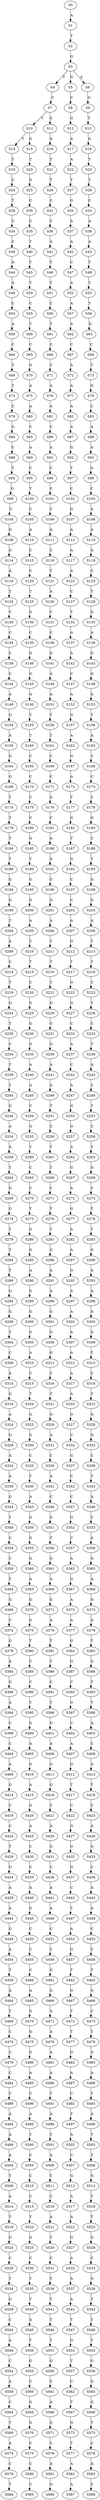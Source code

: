 strict digraph  {
	S0 -> S1 [ label = A ];
	S1 -> S2 [ label = T ];
	S2 -> S3 [ label = G ];
	S3 -> S4 [ label = T ];
	S3 -> S5 [ label = G ];
	S3 -> S6 [ label = A ];
	S4 -> S7 [ label = C ];
	S5 -> S8 [ label = C ];
	S6 -> S9 [ label = G ];
	S7 -> S10 [ label = T ];
	S7 -> S11 [ label = G ];
	S8 -> S12 [ label = G ];
	S9 -> S13 [ label = T ];
	S10 -> S14 [ label = T ];
	S10 -> S15 [ label = G ];
	S11 -> S16 [ label = A ];
	S12 -> S17 [ label = A ];
	S13 -> S18 [ label = G ];
	S14 -> S19 [ label = T ];
	S15 -> S20 [ label = T ];
	S16 -> S21 [ label = T ];
	S17 -> S22 [ label = A ];
	S18 -> S23 [ label = T ];
	S19 -> S24 [ label = C ];
	S20 -> S25 [ label = G ];
	S21 -> S26 [ label = T ];
	S22 -> S27 [ label = T ];
	S23 -> S28 [ label = T ];
	S24 -> S29 [ label = T ];
	S25 -> S30 [ label = C ];
	S26 -> S31 [ label = C ];
	S27 -> S32 [ label = G ];
	S28 -> S33 [ label = C ];
	S29 -> S34 [ label = C ];
	S30 -> S35 [ label = C ];
	S31 -> S36 [ label = C ];
	S32 -> S37 [ label = A ];
	S33 -> S38 [ label = A ];
	S34 -> S39 [ label = C ];
	S35 -> S40 [ label = T ];
	S36 -> S41 [ label = A ];
	S37 -> S42 [ label = A ];
	S38 -> S43 [ label = A ];
	S39 -> S44 [ label = A ];
	S40 -> S45 [ label = T ];
	S41 -> S46 [ label = T ];
	S42 -> S47 [ label = C ];
	S43 -> S48 [ label = T ];
	S44 -> S49 [ label = A ];
	S45 -> S50 [ label = T ];
	S46 -> S51 [ label = T ];
	S47 -> S52 [ label = A ];
	S48 -> S53 [ label = T ];
	S49 -> S54 [ label = C ];
	S50 -> S55 [ label = C ];
	S51 -> S56 [ label = C ];
	S52 -> S57 [ label = A ];
	S53 -> S58 [ label = T ];
	S54 -> S59 [ label = A ];
	S55 -> S60 [ label = T ];
	S56 -> S61 [ label = T ];
	S57 -> S62 [ label = A ];
	S58 -> S63 [ label = G ];
	S59 -> S64 [ label = C ];
	S60 -> S65 [ label = C ];
	S61 -> S66 [ label = C ];
	S62 -> S67 [ label = C ];
	S63 -> S68 [ label = C ];
	S64 -> S69 [ label = T ];
	S65 -> S70 [ label = G ];
	S66 -> S71 [ label = C ];
	S67 -> S72 [ label = A ];
	S68 -> S73 [ label = T ];
	S69 -> S74 [ label = T ];
	S70 -> S75 [ label = A ];
	S71 -> S76 [ label = A ];
	S72 -> S77 [ label = A ];
	S73 -> S78 [ label = G ];
	S74 -> S79 [ label = C ];
	S75 -> S80 [ label = A ];
	S76 -> S81 [ label = A ];
	S77 -> S82 [ label = A ];
	S78 -> S83 [ label = C ];
	S79 -> S84 [ label = G ];
	S80 -> S85 [ label = C ];
	S81 -> S86 [ label = C ];
	S82 -> S87 [ label = A ];
	S83 -> S88 [ label = A ];
	S84 -> S89 [ label = C ];
	S85 -> S90 [ label = A ];
	S86 -> S91 [ label = A ];
	S87 -> S92 [ label = G ];
	S88 -> S93 [ label = A ];
	S89 -> S94 [ label = T ];
	S90 -> S95 [ label = C ];
	S91 -> S96 [ label = C ];
	S92 -> S97 [ label = T ];
	S93 -> S98 [ label = A ];
	S94 -> S99 [ label = G ];
	S95 -> S100 [ label = T ];
	S96 -> S101 [ label = C ];
	S97 -> S102 [ label = C ];
	S98 -> S103 [ label = C ];
	S99 -> S104 [ label = C ];
	S100 -> S105 [ label = C ];
	S101 -> S106 [ label = C ];
	S102 -> S107 [ label = G ];
	S103 -> S108 [ label = A ];
	S104 -> S109 [ label = G ];
	S105 -> S110 [ label = A ];
	S106 -> S111 [ label = A ];
	S107 -> S112 [ label = A ];
	S108 -> S113 [ label = A ];
	S109 -> S114 [ label = G ];
	S110 -> S115 [ label = C ];
	S111 -> S116 [ label = C ];
	S112 -> S117 [ label = A ];
	S113 -> S118 [ label = A ];
	S114 -> S119 [ label = A ];
	S115 -> S120 [ label = C ];
	S116 -> S121 [ label = T ];
	S117 -> S122 [ label = A ];
	S118 -> S123 [ label = C ];
	S119 -> S124 [ label = T ];
	S120 -> S125 [ label = T ];
	S121 -> S126 [ label = A ];
	S122 -> S127 [ label = C ];
	S123 -> S128 [ label = T ];
	S124 -> S129 [ label = C ];
	S125 -> S130 [ label = G ];
	S126 -> S131 [ label = C ];
	S127 -> S132 [ label = T ];
	S128 -> S133 [ label = G ];
	S129 -> S134 [ label = C ];
	S130 -> S135 [ label = C ];
	S131 -> S136 [ label = C ];
	S132 -> S137 [ label = A ];
	S133 -> S138 [ label = A ];
	S134 -> S139 [ label = C ];
	S135 -> S140 [ label = G ];
	S136 -> S141 [ label = G ];
	S137 -> S142 [ label = A ];
	S138 -> S143 [ label = G ];
	S139 -> S144 [ label = C ];
	S140 -> S145 [ label = G ];
	S141 -> S146 [ label = A ];
	S142 -> S147 [ label = C ];
	S143 -> S148 [ label = G ];
	S144 -> S149 [ label = A ];
	S145 -> S150 [ label = G ];
	S146 -> S151 [ label = A ];
	S147 -> S152 [ label = A ];
	S148 -> S153 [ label = G ];
	S149 -> S154 [ label = G ];
	S150 -> S155 [ label = T ];
	S151 -> S156 [ label = T ];
	S152 -> S157 [ label = G ];
	S153 -> S158 [ label = T ];
	S154 -> S159 [ label = A ];
	S155 -> S160 [ label = T ];
	S156 -> S161 [ label = T ];
	S157 -> S162 [ label = A ];
	S158 -> S163 [ label = A ];
	S159 -> S164 [ label = G ];
	S160 -> S165 [ label = C ];
	S161 -> S166 [ label = C ];
	S162 -> S167 [ label = G ];
	S163 -> S168 [ label = C ];
	S164 -> S169 [ label = G ];
	S165 -> S170 [ label = C ];
	S166 -> S171 [ label = C ];
	S167 -> S172 [ label = A ];
	S168 -> S173 [ label = C ];
	S169 -> S174 [ label = T ];
	S170 -> S175 [ label = C ];
	S171 -> S176 [ label = A ];
	S172 -> S177 [ label = T ];
	S173 -> S178 [ label = C ];
	S174 -> S179 [ label = T ];
	S175 -> S180 [ label = C ];
	S176 -> S181 [ label = C ];
	S177 -> S182 [ label = G ];
	S178 -> S183 [ label = G ];
	S179 -> S184 [ label = T ];
	S180 -> S185 [ label = G ];
	S181 -> S186 [ label = A ];
	S182 -> S187 [ label = T ];
	S183 -> S188 [ label = C ];
	S184 -> S189 [ label = T ];
	S185 -> S190 [ label = T ];
	S186 -> S191 [ label = A ];
	S187 -> S192 [ label = G ];
	S188 -> S193 [ label = T ];
	S189 -> S194 [ label = G ];
	S190 -> S195 [ label = G ];
	S191 -> S196 [ label = G ];
	S192 -> S197 [ label = C ];
	S193 -> S198 [ label = G ];
	S194 -> S199 [ label = G ];
	S195 -> S200 [ label = G ];
	S196 -> S201 [ label = G ];
	S197 -> S202 [ label = C ];
	S198 -> S203 [ label = G ];
	S199 -> S204 [ label = T ];
	S200 -> S205 [ label = A ];
	S201 -> S206 [ label = A ];
	S202 -> S207 [ label = A ];
	S203 -> S208 [ label = A ];
	S204 -> S209 [ label = A ];
	S205 -> S210 [ label = T ];
	S206 -> S211 [ label = T ];
	S207 -> S212 [ label = G ];
	S208 -> S213 [ label = T ];
	S209 -> S214 [ label = C ];
	S210 -> S215 [ label = T ];
	S211 -> S216 [ label = T ];
	S212 -> S217 [ label = T ];
	S213 -> S218 [ label = T ];
	S214 -> S219 [ label = T ];
	S215 -> S220 [ label = C ];
	S216 -> S221 [ label = T ];
	S217 -> S222 [ label = G ];
	S218 -> S223 [ label = C ];
	S219 -> S224 [ label = G ];
	S220 -> S225 [ label = G ];
	S221 -> S226 [ label = G ];
	S222 -> S227 [ label = G ];
	S223 -> S228 [ label = T ];
	S224 -> S229 [ label = T ];
	S225 -> S230 [ label = G ];
	S226 -> S231 [ label = G ];
	S227 -> S232 [ label = C ];
	S228 -> S233 [ label = C ];
	S229 -> S234 [ label = C ];
	S230 -> S235 [ label = G ];
	S231 -> S236 [ label = G ];
	S232 -> S237 [ label = A ];
	S233 -> S238 [ label = T ];
	S234 -> S239 [ label = T ];
	S235 -> S240 [ label = A ];
	S236 -> S241 [ label = A ];
	S237 -> S242 [ label = C ];
	S238 -> S243 [ label = A ];
	S239 -> S244 [ label = T ];
	S240 -> S245 [ label = A ];
	S241 -> S246 [ label = A ];
	S242 -> S247 [ label = A ];
	S243 -> S248 [ label = C ];
	S244 -> S249 [ label = G ];
	S245 -> S250 [ label = C ];
	S246 -> S251 [ label = T ];
	S247 -> S252 [ label = G ];
	S248 -> S253 [ label = T ];
	S249 -> S254 [ label = A ];
	S250 -> S255 [ label = G ];
	S251 -> S256 [ label = C ];
	S252 -> S257 [ label = G ];
	S253 -> S258 [ label = C ];
	S254 -> S259 [ label = A ];
	S255 -> S260 [ label = T ];
	S256 -> S261 [ label = T ];
	S257 -> S262 [ label = A ];
	S258 -> S263 [ label = T ];
	S259 -> S264 [ label = T ];
	S260 -> S265 [ label = C ];
	S261 -> S266 [ label = T ];
	S262 -> S267 [ label = G ];
	S263 -> S268 [ label = G ];
	S264 -> S269 [ label = G ];
	S265 -> S270 [ label = C ];
	S266 -> S271 [ label = C ];
	S267 -> S272 [ label = A ];
	S268 -> S273 [ label = C ];
	S269 -> S274 [ label = G ];
	S270 -> S275 [ label = T ];
	S271 -> S276 [ label = T ];
	S272 -> S277 [ label = G ];
	S273 -> S278 [ label = T ];
	S274 -> S279 [ label = T ];
	S275 -> S280 [ label = G ];
	S276 -> S281 [ label = T ];
	S277 -> S282 [ label = A ];
	S278 -> S283 [ label = T ];
	S279 -> S284 [ label = T ];
	S280 -> S285 [ label = G ];
	S281 -> S286 [ label = G ];
	S282 -> S287 [ label = A ];
	S283 -> S288 [ label = G ];
	S284 -> S289 [ label = T ];
	S285 -> S290 [ label = A ];
	S286 -> S291 [ label = A ];
	S287 -> S292 [ label = G ];
	S288 -> S293 [ label = A ];
	S289 -> S294 [ label = G ];
	S290 -> S295 [ label = G ];
	S291 -> S296 [ label = A ];
	S292 -> S297 [ label = A ];
	S293 -> S298 [ label = A ];
	S294 -> S299 [ label = G ];
	S295 -> S300 [ label = G ];
	S296 -> S301 [ label = G ];
	S297 -> S302 [ label = A ];
	S298 -> S303 [ label = A ];
	S299 -> S304 [ label = T ];
	S300 -> S305 [ label = G ];
	S301 -> S306 [ label = G ];
	S302 -> S307 [ label = A ];
	S303 -> S308 [ label = G ];
	S304 -> S309 [ label = C ];
	S305 -> S310 [ label = A ];
	S306 -> S311 [ label = G ];
	S307 -> S312 [ label = A ];
	S308 -> S313 [ label = T ];
	S309 -> S314 [ label = A ];
	S310 -> S315 [ label = C ];
	S311 -> S316 [ label = C ];
	S312 -> S317 [ label = A ];
	S313 -> S318 [ label = C ];
	S314 -> S319 [ label = G ];
	S315 -> S320 [ label = T ];
	S316 -> S321 [ label = T ];
	S317 -> S322 [ label = A ];
	S318 -> S323 [ label = T ];
	S319 -> S324 [ label = A ];
	S320 -> S325 [ label = G ];
	S321 -> S326 [ label = G ];
	S322 -> S327 [ label = G ];
	S323 -> S328 [ label = G ];
	S324 -> S329 [ label = G ];
	S325 -> S330 [ label = G ];
	S326 -> S331 [ label = A ];
	S327 -> S332 [ label = C ];
	S328 -> S333 [ label = G ];
	S329 -> S334 [ label = A ];
	S330 -> S335 [ label = C ];
	S331 -> S336 [ label = C ];
	S332 -> S337 [ label = G ];
	S333 -> S338 [ label = C ];
	S334 -> S339 [ label = A ];
	S335 -> S340 [ label = T ];
	S336 -> S341 [ label = A ];
	S337 -> S342 [ label = C ];
	S338 -> S343 [ label = T ];
	S339 -> S344 [ label = G ];
	S340 -> S345 [ label = A ];
	S341 -> S346 [ label = C ];
	S342 -> S347 [ label = C ];
	S343 -> S348 [ label = A ];
	S344 -> S349 [ label = T ];
	S345 -> S350 [ label = G ];
	S346 -> S351 [ label = G ];
	S347 -> S352 [ label = G ];
	S348 -> S353 [ label = C ];
	S349 -> S354 [ label = C ];
	S350 -> S355 [ label = G ];
	S351 -> S356 [ label = T ];
	S352 -> S357 [ label = C ];
	S353 -> S358 [ label = A ];
	S354 -> S359 [ label = C ];
	S355 -> S360 [ label = G ];
	S356 -> S361 [ label = G ];
	S357 -> S362 [ label = A ];
	S358 -> S363 [ label = G ];
	S359 -> S364 [ label = T ];
	S360 -> S365 [ label = A ];
	S361 -> S366 [ label = A ];
	S362 -> S367 [ label = G ];
	S363 -> S368 [ label = A ];
	S364 -> S369 [ label = G ];
	S365 -> S370 [ label = G ];
	S366 -> S371 [ label = G ];
	S367 -> S372 [ label = A ];
	S368 -> S373 [ label = G ];
	S369 -> S374 [ label = C ];
	S370 -> S375 [ label = G ];
	S371 -> S376 [ label = A ];
	S372 -> S377 [ label = A ];
	S373 -> S378 [ label = G ];
	S374 -> S379 [ label = G ];
	S375 -> S380 [ label = T ];
	S376 -> S381 [ label = T ];
	S377 -> S382 [ label = G ];
	S378 -> S383 [ label = T ];
	S379 -> S384 [ label = A ];
	S380 -> S385 [ label = C ];
	S381 -> S386 [ label = T ];
	S382 -> S387 [ label = G ];
	S383 -> S388 [ label = G ];
	S384 -> S389 [ label = G ];
	S385 -> S390 [ label = C ];
	S386 -> S391 [ label = C ];
	S387 -> S392 [ label = C ];
	S388 -> S393 [ label = T ];
	S389 -> S394 [ label = A ];
	S390 -> S395 [ label = T ];
	S391 -> S396 [ label = T ];
	S392 -> S397 [ label = G ];
	S393 -> S398 [ label = T ];
	S394 -> S399 [ label = C ];
	S395 -> S400 [ label = G ];
	S396 -> S401 [ label = G ];
	S397 -> S402 [ label = C ];
	S398 -> S403 [ label = A ];
	S399 -> S404 [ label = C ];
	S400 -> S405 [ label = A ];
	S401 -> S406 [ label = A ];
	S402 -> S407 [ label = A ];
	S403 -> S408 [ label = C ];
	S404 -> S409 [ label = A ];
	S405 -> S410 [ label = G ];
	S406 -> S411 [ label = G ];
	S407 -> S412 [ label = G ];
	S408 -> S413 [ label = G ];
	S409 -> S414 [ label = G ];
	S410 -> S415 [ label = A ];
	S411 -> S416 [ label = G ];
	S412 -> S417 [ label = T ];
	S413 -> S418 [ label = T ];
	S414 -> S419 [ label = C ];
	S415 -> S420 [ label = G ];
	S416 -> S421 [ label = C ];
	S417 -> S422 [ label = C ];
	S418 -> S423 [ label = C ];
	S419 -> S424 [ label = C ];
	S420 -> S425 [ label = A ];
	S421 -> S426 [ label = A ];
	S422 -> S427 [ label = G ];
	S423 -> S428 [ label = A ];
	S424 -> S429 [ label = T ];
	S425 -> S430 [ label = C ];
	S426 -> S431 [ label = G ];
	S427 -> S432 [ label = G ];
	S428 -> S433 [ label = G ];
	S429 -> S434 [ label = G ];
	S430 -> S435 [ label = C ];
	S431 -> S436 [ label = C ];
	S432 -> S437 [ label = G ];
	S433 -> S438 [ label = C ];
	S434 -> S439 [ label = A ];
	S435 -> S440 [ label = A ];
	S436 -> S441 [ label = A ];
	S437 -> S442 [ label = C ];
	S438 -> S443 [ label = A ];
	S439 -> S444 [ label = A ];
	S440 -> S445 [ label = G ];
	S441 -> S446 [ label = A ];
	S442 -> S447 [ label = T ];
	S443 -> S448 [ label = A ];
	S444 -> S449 [ label = G ];
	S445 -> S450 [ label = C ];
	S446 -> S451 [ label = C ];
	S447 -> S452 [ label = A ];
	S448 -> S453 [ label = C ];
	S449 -> S454 [ label = A ];
	S450 -> S455 [ label = C ];
	S451 -> S456 [ label = C ];
	S452 -> S457 [ label = G ];
	S453 -> S458 [ label = C ];
	S454 -> S459 [ label = T ];
	S455 -> S460 [ label = C ];
	S456 -> S461 [ label = G ];
	S457 -> S462 [ label = T ];
	S458 -> S463 [ label = T ];
	S459 -> S464 [ label = A ];
	S460 -> S465 [ label = A ];
	S461 -> S466 [ label = G ];
	S462 -> S467 [ label = G ];
	S463 -> S468 [ label = G ];
	S464 -> S469 [ label = T ];
	S465 -> S470 [ label = G ];
	S466 -> S471 [ label = A ];
	S467 -> S472 [ label = T ];
	S468 -> S473 [ label = C ];
	S469 -> S474 [ label = C ];
	S470 -> S475 [ label = G ];
	S471 -> S476 [ label = A ];
	S472 -> S477 [ label = T ];
	S473 -> S478 [ label = T ];
	S474 -> S479 [ label = C ];
	S475 -> S480 [ label = G ];
	S476 -> S481 [ label = A ];
	S477 -> S482 [ label = G ];
	S478 -> S483 [ label = G ];
	S479 -> S484 [ label = C ];
	S480 -> S485 [ label = A ];
	S481 -> S486 [ label = A ];
	S482 -> S487 [ label = A ];
	S483 -> S488 [ label = A ];
	S484 -> S489 [ label = C ];
	S485 -> S490 [ label = C ];
	S486 -> S491 [ label = T ];
	S487 -> S492 [ label = C ];
	S488 -> S493 [ label = T ];
	S489 -> S494 [ label = A ];
	S490 -> S495 [ label = A ];
	S491 -> S496 [ label = A ];
	S492 -> S497 [ label = T ];
	S493 -> S498 [ label = A ];
	S494 -> S499 [ label = A ];
	S495 -> S500 [ label = T ];
	S496 -> S501 [ label = T ];
	S497 -> S502 [ label = A ];
	S498 -> S503 [ label = T ];
	S499 -> S504 [ label = A ];
	S500 -> S505 [ label = C ];
	S501 -> S506 [ label = A ];
	S502 -> S507 [ label = C ];
	S503 -> S508 [ label = T ];
	S504 -> S509 [ label = T ];
	S505 -> S510 [ label = C ];
	S506 -> S511 [ label = C ];
	S507 -> S512 [ label = G ];
	S508 -> S513 [ label = G ];
	S509 -> S514 [ label = A ];
	S510 -> S515 [ label = C ];
	S511 -> S516 [ label = C ];
	S512 -> S517 [ label = A ];
	S513 -> S518 [ label = T ];
	S514 -> S519 [ label = T ];
	S515 -> S520 [ label = T ];
	S516 -> S521 [ label = A ];
	S517 -> S522 [ label = A ];
	S518 -> S523 [ label = T ];
	S519 -> S524 [ label = G ];
	S520 -> S525 [ label = G ];
	S521 -> S526 [ label = T ];
	S522 -> S527 [ label = G ];
	S523 -> S528 [ label = G ];
	S524 -> S529 [ label = C ];
	S525 -> S530 [ label = C ];
	S526 -> S531 [ label = C ];
	S527 -> S532 [ label = A ];
	S528 -> S533 [ label = C ];
	S529 -> S534 [ label = T ];
	S530 -> S535 [ label = T ];
	S531 -> S536 [ label = T ];
	S532 -> S537 [ label = A ];
	S533 -> S538 [ label = G ];
	S534 -> S539 [ label = G ];
	S535 -> S540 [ label = T ];
	S536 -> S541 [ label = T ];
	S537 -> S542 [ label = A ];
	S538 -> S543 [ label = T ];
	S539 -> S544 [ label = C ];
	S540 -> S545 [ label = A ];
	S541 -> S546 [ label = T ];
	S542 -> S547 [ label = T ];
	S543 -> S548 [ label = T ];
	S544 -> S549 [ label = A ];
	S545 -> S550 [ label = T ];
	S546 -> S551 [ label = T ];
	S547 -> S552 [ label = G ];
	S548 -> S553 [ label = T ];
	S549 -> S554 [ label = C ];
	S550 -> S555 [ label = G ];
	S551 -> S556 [ label = G ];
	S552 -> S557 [ label = T ];
	S553 -> S558 [ label = G ];
	S554 -> S559 [ label = A ];
	S555 -> S560 [ label = C ];
	S556 -> S561 [ label = C ];
	S557 -> S562 [ label = C ];
	S558 -> S563 [ label = G ];
	S559 -> S564 [ label = C ];
	S560 -> S565 [ label = G ];
	S561 -> S566 [ label = A ];
	S562 -> S567 [ label = T ];
	S563 -> S568 [ label = G ];
	S564 -> S569 [ label = T ];
	S565 -> S570 [ label = G ];
	S566 -> S571 [ label = G ];
	S567 -> S572 [ label = G ];
	S568 -> S573 [ label = T ];
	S569 -> S574 [ label = A ];
	S570 -> S575 [ label = C ];
	S571 -> S576 [ label = C ];
	S572 -> S577 [ label = T ];
	S573 -> S578 [ label = C ];
	S574 -> S579 [ label = C ];
	S575 -> S580 [ label = C ];
	S576 -> S581 [ label = A ];
	S577 -> S582 [ label = A ];
	S578 -> S583 [ label = A ];
	S579 -> S584 [ label = T ];
	S580 -> S585 [ label = C ];
	S581 -> S586 [ label = G ];
	S582 -> S587 [ label = A ];
	S583 -> S588 [ label = C ];
}
